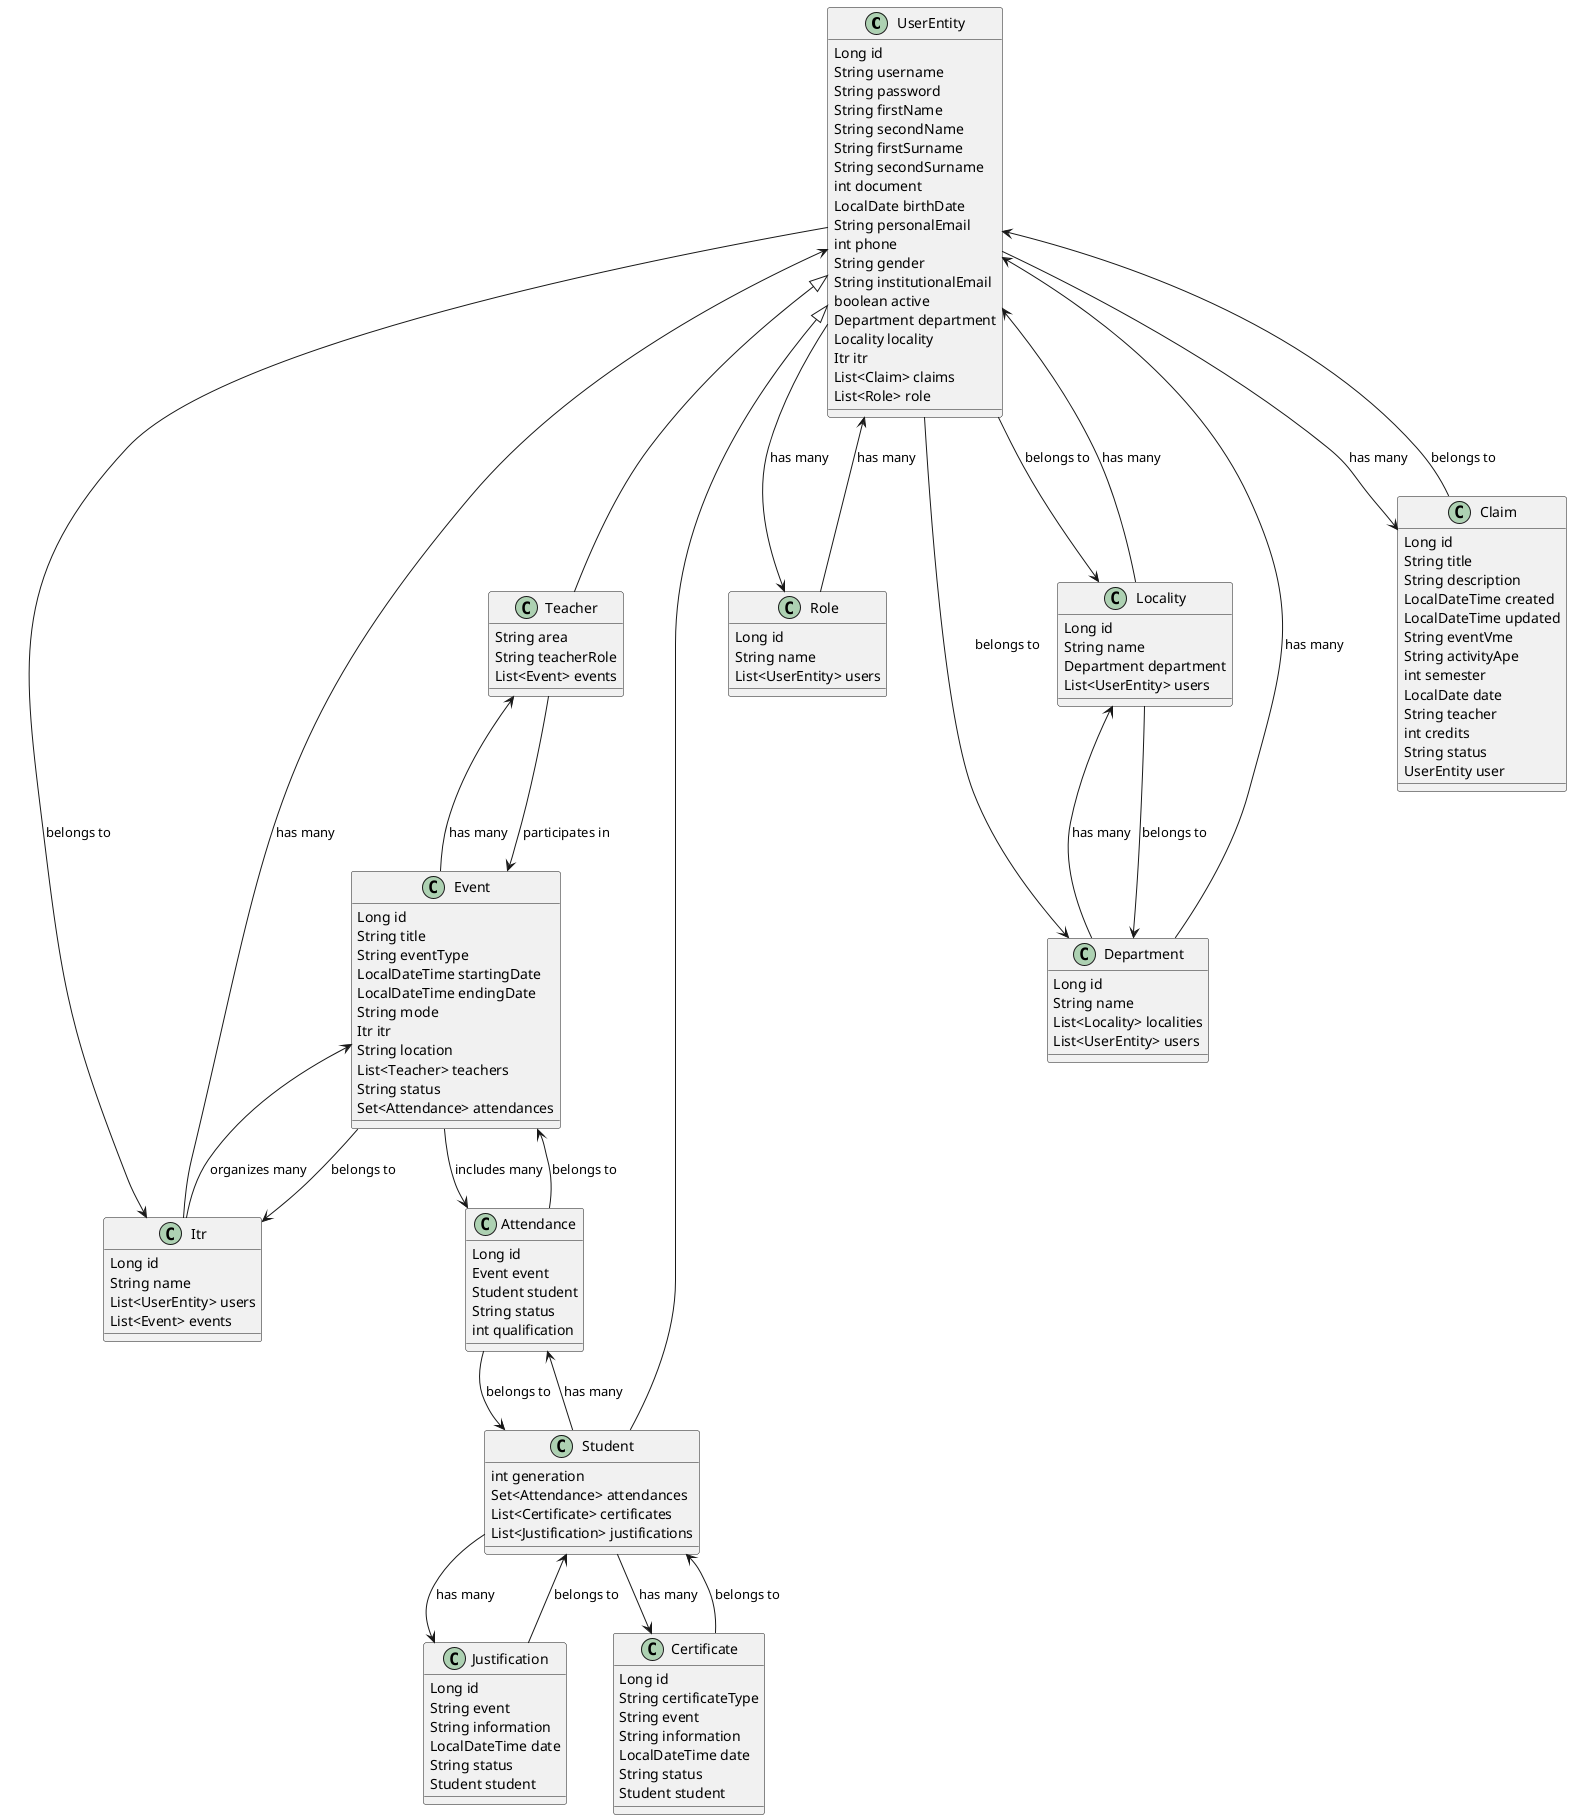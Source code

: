 @startuml

class UserEntity {
    Long id
    String username
    String password
    String firstName
    String secondName
    String firstSurname
    String secondSurname
    int document
    LocalDate birthDate
    String personalEmail
    int phone
    String gender
    String institutionalEmail
    boolean active
    Department department
    Locality locality
    Itr itr
    List<Claim> claims
    List<Role> role
}

class Teacher extends UserEntity {
    String area
    String teacherRole
    List<Event> events
}

class Student extends UserEntity {
    int generation
    Set<Attendance> attendances
    List<Certificate> certificates
    List<Justification> justifications
}

class Role {
    Long id
    String name
    List<UserEntity> users
}

class Locality {
    Long id
    String name
    Department department
    List<UserEntity> users
}

class Justification {
    Long id
    String event
    String information
    LocalDateTime date
    String status
    Student student
}

class Itr {
    Long id
    String name
    List<UserEntity> users
    List<Event> events
}

class Event {
    Long id
    String title
    String eventType
    LocalDateTime startingDate
    LocalDateTime endingDate
    String mode
    Itr itr
    String location
    List<Teacher> teachers
    String status
    Set<Attendance> attendances
}

class Department {
    Long id
    String name
    List<Locality> localities
    List<UserEntity> users
}

class Claim {
    Long id
    String title
    String description
    LocalDateTime created
    LocalDateTime updated
    String eventVme
    String activityApe
    int semester
    LocalDate date
    String teacher
    int credits
    String status
    UserEntity user
}

class Certificate {
    Long id
    String certificateType
    String event
    String information
    LocalDateTime date
    String status
    Student student
}

class Attendance {
    Long id
    Event event
    Student student
    String status
    int qualification
}

UserEntity --> Department : belongs to
UserEntity --> Locality : belongs to
UserEntity --> Itr : belongs to
UserEntity --> Claim : has many
UserEntity --> Role : has many

Teacher --> Event : participates in
Student --> Attendance : has many
Student --> Certificate : has many
Student --> Justification : has many

Role --> UserEntity : has many

Locality --> Department : belongs to
Locality --> UserEntity : has many

Justification --> Student : belongs to

Itr --> UserEntity : has many
Itr --> Event : organizes many

Event --> Itr : belongs to
Event --> Teacher : has many
Event --> Attendance : includes many

Department --> Locality : has many
Department --> UserEntity : has many

Claim --> UserEntity : belongs to

Certificate --> Student : belongs to

Attendance --> Event : belongs to
Attendance --> Student : belongs to

@enduml